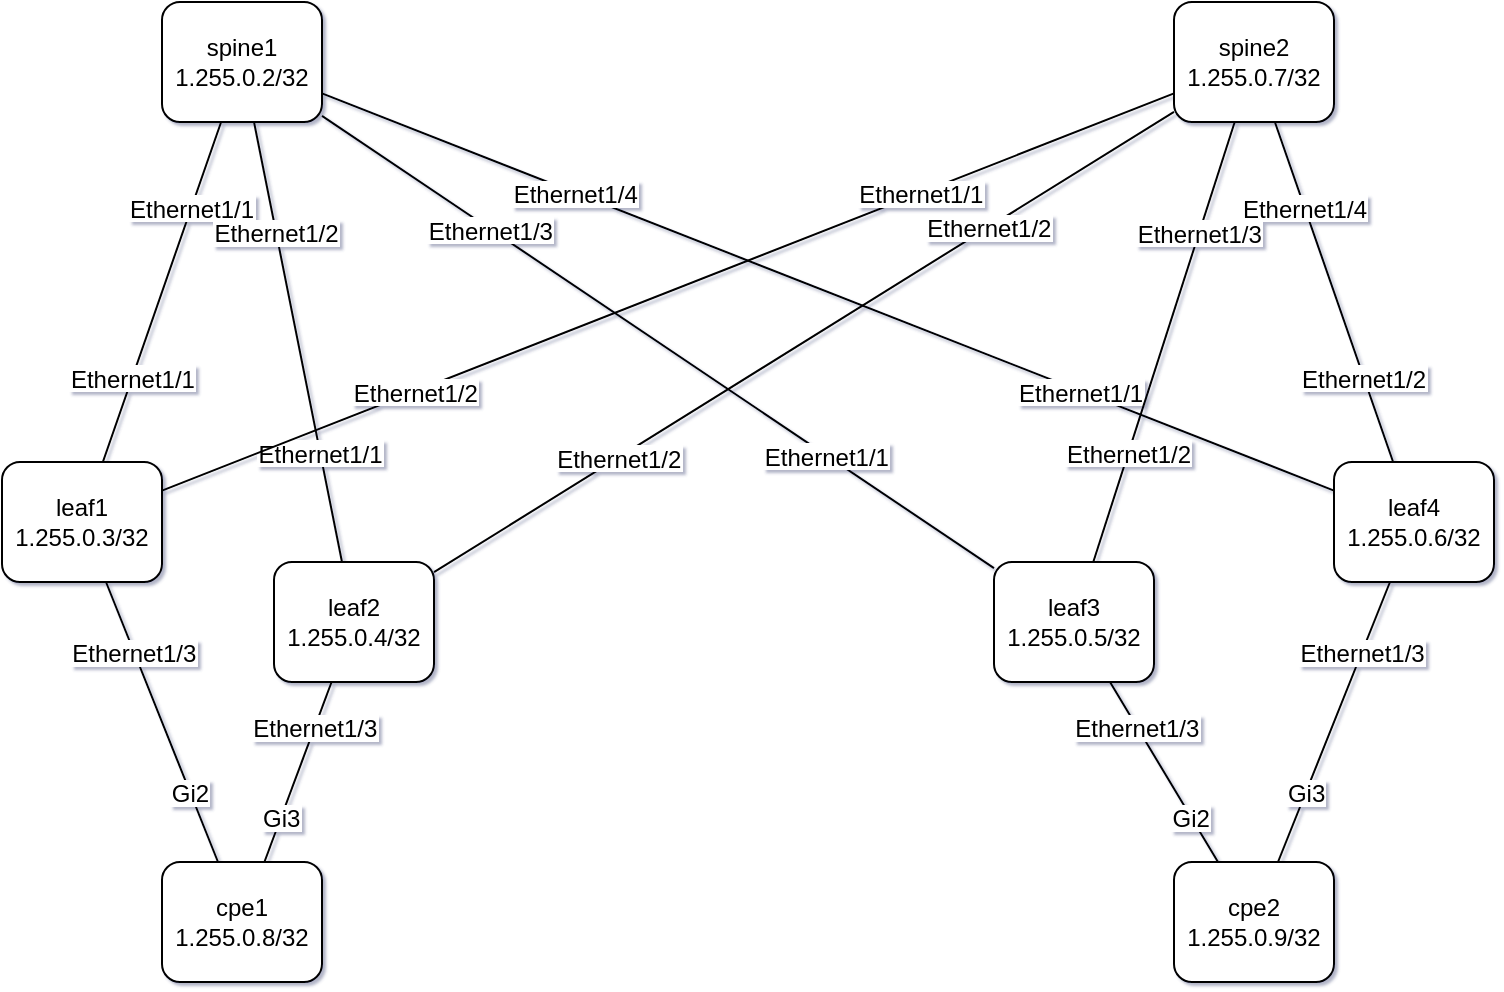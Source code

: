 <mxfile type="device" compressed="false">
    <diagram id="Topology" name="Topology">
      <mxGraphModel dx="1000" dy="1000" grid="1" gridSize="10" guides="1" tooltips="1" connect="1" arrows="1" fold="1" page="1" pageScale="1" pageWidth="827" pageHeight="1169" math="0" shadow="1">
        <root>
          <mxCell id="0" />   
          <mxCell id="1" parent="0" />
        <object id="spine1" label="spine1 1.255.0.2/32">
      <mxCell style="rounded=1;whiteSpace=wrap;html=1;" vertex="1" parent="1">
          <mxGeometry x="254" y="260" width="80" height="60" as="geometry" />
      </mxCell>
    </object><object id="leaf1" label="leaf1 1.255.0.3/32">
      <mxCell style="rounded=1;whiteSpace=wrap;html=1;" vertex="1" parent="1">
          <mxGeometry x="174" y="490" width="80" height="60" as="geometry" />
      </mxCell>
    </object><mxCell id="fc1fc896193796708c58910a07595d53-src" value="Ethernet1/1" style="labelBackgroundColor=#ffffff;;" vertex="1" connectable="0" parent="fc1fc896193796708c58910a07595d53">
      <mxGeometry x="-0.5" relative="1" as="geometry">
        <mxPoint as="offset" />
      </mxGeometry>
    </mxCell><mxCell id="fc1fc896193796708c58910a07595d53-trgt" value="Ethernet1/1" style="labelBackgroundColor=#ffffff;;" vertex="1" connectable="0" parent="fc1fc896193796708c58910a07595d53">
      <mxGeometry x="0.5" relative="-1" as="geometry">
        <mxPoint as="offset" />
      </mxGeometry>
    </mxCell><object id="fc1fc896193796708c58910a07595d53" label="" src_label="Ethernet1/1" trgt_label="Ethernet1/1" source="spine1" target="leaf1">
      <mxCell style="endArrow=none;" edge="1" parent="1" source="spine1" target="leaf1">
          <mxGeometry relative="1" as="geometry" />
      </mxCell>
    </object><object id="leaf2" label="leaf2 1.255.0.4/32">
      <mxCell style="rounded=1;whiteSpace=wrap;html=1;" vertex="1" parent="1">
          <mxGeometry x="310" y="540" width="80" height="60" as="geometry" />
      </mxCell>
    </object><mxCell id="1355327d60cabe80e927ea8173c03d77-src" value="Ethernet1/2" style="labelBackgroundColor=#ffffff;;" vertex="1" connectable="0" parent="1355327d60cabe80e927ea8173c03d77">
      <mxGeometry x="-0.5" relative="1" as="geometry">
        <mxPoint as="offset" />
      </mxGeometry>
    </mxCell><mxCell id="1355327d60cabe80e927ea8173c03d77-trgt" value="Ethernet1/1" style="labelBackgroundColor=#ffffff;;" vertex="1" connectable="0" parent="1355327d60cabe80e927ea8173c03d77">
      <mxGeometry x="0.5" relative="-1" as="geometry">
        <mxPoint as="offset" />
      </mxGeometry>
    </mxCell><object id="1355327d60cabe80e927ea8173c03d77" label="" src_label="Ethernet1/2" trgt_label="Ethernet1/1" source="spine1" target="leaf2">
      <mxCell style="endArrow=none;" edge="1" parent="1" source="spine1" target="leaf2">
          <mxGeometry relative="1" as="geometry" />
      </mxCell>
    </object><object id="leaf3" label="leaf3 1.255.0.5/32">
      <mxCell style="rounded=1;whiteSpace=wrap;html=1;" vertex="1" parent="1">
          <mxGeometry x="670" y="540" width="80" height="60" as="geometry" />
      </mxCell>
    </object><mxCell id="746d86753780fde5e71fc229f4e04cf8-src" value="Ethernet1/3" style="labelBackgroundColor=#ffffff;;" vertex="1" connectable="0" parent="746d86753780fde5e71fc229f4e04cf8">
      <mxGeometry x="-0.5" relative="1" as="geometry">
        <mxPoint as="offset" />
      </mxGeometry>
    </mxCell><mxCell id="746d86753780fde5e71fc229f4e04cf8-trgt" value="Ethernet1/1" style="labelBackgroundColor=#ffffff;;" vertex="1" connectable="0" parent="746d86753780fde5e71fc229f4e04cf8">
      <mxGeometry x="0.5" relative="-1" as="geometry">
        <mxPoint as="offset" />
      </mxGeometry>
    </mxCell><object id="746d86753780fde5e71fc229f4e04cf8" label="" src_label="Ethernet1/3" trgt_label="Ethernet1/1" source="spine1" target="leaf3">
      <mxCell style="endArrow=none;" edge="1" parent="1" source="spine1" target="leaf3">
          <mxGeometry relative="1" as="geometry" />
      </mxCell>
    </object><object id="leaf4" label="leaf4 1.255.0.6/32">
      <mxCell style="rounded=1;whiteSpace=wrap;html=1;" vertex="1" parent="1">
          <mxGeometry x="840" y="490" width="80" height="60" as="geometry" />
      </mxCell>
    </object><mxCell id="36be90b444516b4a4d2a33d62ace90e3-src" value="Ethernet1/4" style="labelBackgroundColor=#ffffff;;" vertex="1" connectable="0" parent="36be90b444516b4a4d2a33d62ace90e3">
      <mxGeometry x="-0.5" relative="1" as="geometry">
        <mxPoint as="offset" />
      </mxGeometry>
    </mxCell><mxCell id="36be90b444516b4a4d2a33d62ace90e3-trgt" value="Ethernet1/1" style="labelBackgroundColor=#ffffff;;" vertex="1" connectable="0" parent="36be90b444516b4a4d2a33d62ace90e3">
      <mxGeometry x="0.5" relative="-1" as="geometry">
        <mxPoint as="offset" />
      </mxGeometry>
    </mxCell><object id="36be90b444516b4a4d2a33d62ace90e3" label="" src_label="Ethernet1/4" trgt_label="Ethernet1/1" source="spine1" target="leaf4">
      <mxCell style="endArrow=none;" edge="1" parent="1" source="spine1" target="leaf4">
          <mxGeometry relative="1" as="geometry" />
      </mxCell>
    </object><object id="spine2" label="spine2 1.255.0.7/32">
      <mxCell style="rounded=1;whiteSpace=wrap;html=1;" vertex="1" parent="1">
          <mxGeometry x="760" y="260" width="80" height="60" as="geometry" />
      </mxCell>
    </object><mxCell id="10346e6a2ae0ec5156dc8f3a9d7c1d75-src" value="Ethernet1/1" style="labelBackgroundColor=#ffffff;;" vertex="1" connectable="0" parent="10346e6a2ae0ec5156dc8f3a9d7c1d75">
      <mxGeometry x="-0.5" relative="1" as="geometry">
        <mxPoint as="offset" />
      </mxGeometry>
    </mxCell><mxCell id="10346e6a2ae0ec5156dc8f3a9d7c1d75-trgt" value="Ethernet1/2" style="labelBackgroundColor=#ffffff;;" vertex="1" connectable="0" parent="10346e6a2ae0ec5156dc8f3a9d7c1d75">
      <mxGeometry x="0.5" relative="-1" as="geometry">
        <mxPoint as="offset" />
      </mxGeometry>
    </mxCell><object id="10346e6a2ae0ec5156dc8f3a9d7c1d75" label="" src_label="Ethernet1/1" trgt_label="Ethernet1/2" source="spine2" target="leaf1">
      <mxCell style="endArrow=none;" edge="1" parent="1" source="spine2" target="leaf1">
          <mxGeometry relative="1" as="geometry" />
      </mxCell>
    </object><mxCell id="0415b7aa52831782602d594e323c028c-src" value="Ethernet1/2" style="labelBackgroundColor=#ffffff;;" vertex="1" connectable="0" parent="0415b7aa52831782602d594e323c028c">
      <mxGeometry x="-0.5" relative="1" as="geometry">
        <mxPoint as="offset" />
      </mxGeometry>
    </mxCell><mxCell id="0415b7aa52831782602d594e323c028c-trgt" value="Ethernet1/2" style="labelBackgroundColor=#ffffff;;" vertex="1" connectable="0" parent="0415b7aa52831782602d594e323c028c">
      <mxGeometry x="0.5" relative="-1" as="geometry">
        <mxPoint as="offset" />
      </mxGeometry>
    </mxCell><object id="0415b7aa52831782602d594e323c028c" label="" src_label="Ethernet1/2" trgt_label="Ethernet1/2" source="spine2" target="leaf2">
      <mxCell style="endArrow=none;" edge="1" parent="1" source="spine2" target="leaf2">
          <mxGeometry relative="1" as="geometry" />
      </mxCell>
    </object><mxCell id="b8401775363703f3aefda1bdeac80fa0-src" value="Ethernet1/3" style="labelBackgroundColor=#ffffff;;" vertex="1" connectable="0" parent="b8401775363703f3aefda1bdeac80fa0">
      <mxGeometry x="-0.5" relative="1" as="geometry">
        <mxPoint as="offset" />
      </mxGeometry>
    </mxCell><mxCell id="b8401775363703f3aefda1bdeac80fa0-trgt" value="Ethernet1/2" style="labelBackgroundColor=#ffffff;;" vertex="1" connectable="0" parent="b8401775363703f3aefda1bdeac80fa0">
      <mxGeometry x="0.5" relative="-1" as="geometry">
        <mxPoint as="offset" />
      </mxGeometry>
    </mxCell><object id="b8401775363703f3aefda1bdeac80fa0" label="" src_label="Ethernet1/3" trgt_label="Ethernet1/2" source="spine2" target="leaf3">
      <mxCell style="endArrow=none;" edge="1" parent="1" source="spine2" target="leaf3">
          <mxGeometry relative="1" as="geometry" />
      </mxCell>
    </object><mxCell id="981051333f4cd171595d833434e81752-src" value="Ethernet1/4" style="labelBackgroundColor=#ffffff;;" vertex="1" connectable="0" parent="981051333f4cd171595d833434e81752">
      <mxGeometry x="-0.5" relative="1" as="geometry">
        <mxPoint as="offset" />
      </mxGeometry>
    </mxCell><mxCell id="981051333f4cd171595d833434e81752-trgt" value="Ethernet1/2" style="labelBackgroundColor=#ffffff;;" vertex="1" connectable="0" parent="981051333f4cd171595d833434e81752">
      <mxGeometry x="0.5" relative="-1" as="geometry">
        <mxPoint as="offset" />
      </mxGeometry>
    </mxCell><object id="981051333f4cd171595d833434e81752" label="" src_label="Ethernet1/4" trgt_label="Ethernet1/2" source="spine2" target="leaf4">
      <mxCell style="endArrow=none;" edge="1" parent="1" source="spine2" target="leaf4">
          <mxGeometry relative="1" as="geometry" />
      </mxCell>
    </object><object id="cpe1" label="cpe1 1.255.0.8/32">
      <mxCell style="rounded=1;whiteSpace=wrap;html=1;" vertex="1" parent="1">
          <mxGeometry x="254" y="690" width="80" height="60" as="geometry" />
      </mxCell>
    </object><mxCell id="f8b711ccc170f66b02c78f345c6199f0-src" value="Ethernet1/3" style="labelBackgroundColor=#ffffff;;" vertex="1" connectable="0" parent="f8b711ccc170f66b02c78f345c6199f0">
      <mxGeometry x="-0.5" relative="1" as="geometry">
        <mxPoint as="offset" />
      </mxGeometry>
    </mxCell><mxCell id="f8b711ccc170f66b02c78f345c6199f0-trgt" value="Gi2" style="labelBackgroundColor=#ffffff;;" vertex="1" connectable="0" parent="f8b711ccc170f66b02c78f345c6199f0">
      <mxGeometry x="0.5" relative="-1" as="geometry">
        <mxPoint as="offset" />
      </mxGeometry>
    </mxCell><object id="f8b711ccc170f66b02c78f345c6199f0" label="" src_label="Ethernet1/3" trgt_label="Gi2" source="leaf1" target="cpe1">
      <mxCell style="endArrow=none;" edge="1" parent="1" source="leaf1" target="cpe1">
          <mxGeometry relative="1" as="geometry" />
      </mxCell>
    </object><mxCell id="d44d46da5f5f1d5e462585fd8f0d7404-src" value="Ethernet1/3" style="labelBackgroundColor=#ffffff;;" vertex="1" connectable="0" parent="d44d46da5f5f1d5e462585fd8f0d7404">
      <mxGeometry x="-0.5" relative="1" as="geometry">
        <mxPoint as="offset" />
      </mxGeometry>
    </mxCell><mxCell id="d44d46da5f5f1d5e462585fd8f0d7404-trgt" value="Gi3" style="labelBackgroundColor=#ffffff;;" vertex="1" connectable="0" parent="d44d46da5f5f1d5e462585fd8f0d7404">
      <mxGeometry x="0.5" relative="-1" as="geometry">
        <mxPoint as="offset" />
      </mxGeometry>
    </mxCell><object id="d44d46da5f5f1d5e462585fd8f0d7404" label="" src_label="Ethernet1/3" trgt_label="Gi3" source="leaf2" target="cpe1">
      <mxCell style="endArrow=none;" edge="1" parent="1" source="leaf2" target="cpe1">
          <mxGeometry relative="1" as="geometry" />
      </mxCell>
    </object><object id="cpe2" label="cpe2 1.255.0.9/32">
      <mxCell style="rounded=1;whiteSpace=wrap;html=1;" vertex="1" parent="1">
          <mxGeometry x="760" y="690" width="80" height="60" as="geometry" />
      </mxCell>
    </object><mxCell id="08a0c76d479c54e62097121a6f84fa19-src" value="Ethernet1/3" style="labelBackgroundColor=#ffffff;;" vertex="1" connectable="0" parent="08a0c76d479c54e62097121a6f84fa19">
      <mxGeometry x="-0.5" relative="1" as="geometry">
        <mxPoint as="offset" />
      </mxGeometry>
    </mxCell><mxCell id="08a0c76d479c54e62097121a6f84fa19-trgt" value="Gi2" style="labelBackgroundColor=#ffffff;;" vertex="1" connectable="0" parent="08a0c76d479c54e62097121a6f84fa19">
      <mxGeometry x="0.5" relative="-1" as="geometry">
        <mxPoint as="offset" />
      </mxGeometry>
    </mxCell><object id="08a0c76d479c54e62097121a6f84fa19" label="" src_label="Ethernet1/3" trgt_label="Gi2" source="leaf3" target="cpe2">
      <mxCell style="endArrow=none;" edge="1" parent="1" source="leaf3" target="cpe2">
          <mxGeometry relative="1" as="geometry" />
      </mxCell>
    </object><mxCell id="effb3d244df6569a6ab76856af78dea0-src" value="Ethernet1/3" style="labelBackgroundColor=#ffffff;;" vertex="1" connectable="0" parent="effb3d244df6569a6ab76856af78dea0">
      <mxGeometry x="-0.5" relative="1" as="geometry">
        <mxPoint as="offset" />
      </mxGeometry>
    </mxCell><mxCell id="effb3d244df6569a6ab76856af78dea0-trgt" value="Gi3" style="labelBackgroundColor=#ffffff;;" vertex="1" connectable="0" parent="effb3d244df6569a6ab76856af78dea0">
      <mxGeometry x="0.5" relative="-1" as="geometry">
        <mxPoint as="offset" />
      </mxGeometry>
    </mxCell><object id="effb3d244df6569a6ab76856af78dea0" label="" src_label="Ethernet1/3" trgt_label="Gi3" source="leaf4" target="cpe2">
      <mxCell style="endArrow=none;" edge="1" parent="1" source="leaf4" target="cpe2">
          <mxGeometry relative="1" as="geometry" />
      </mxCell>
    </object></root>
      </mxGraphModel>
    </diagram></mxfile>